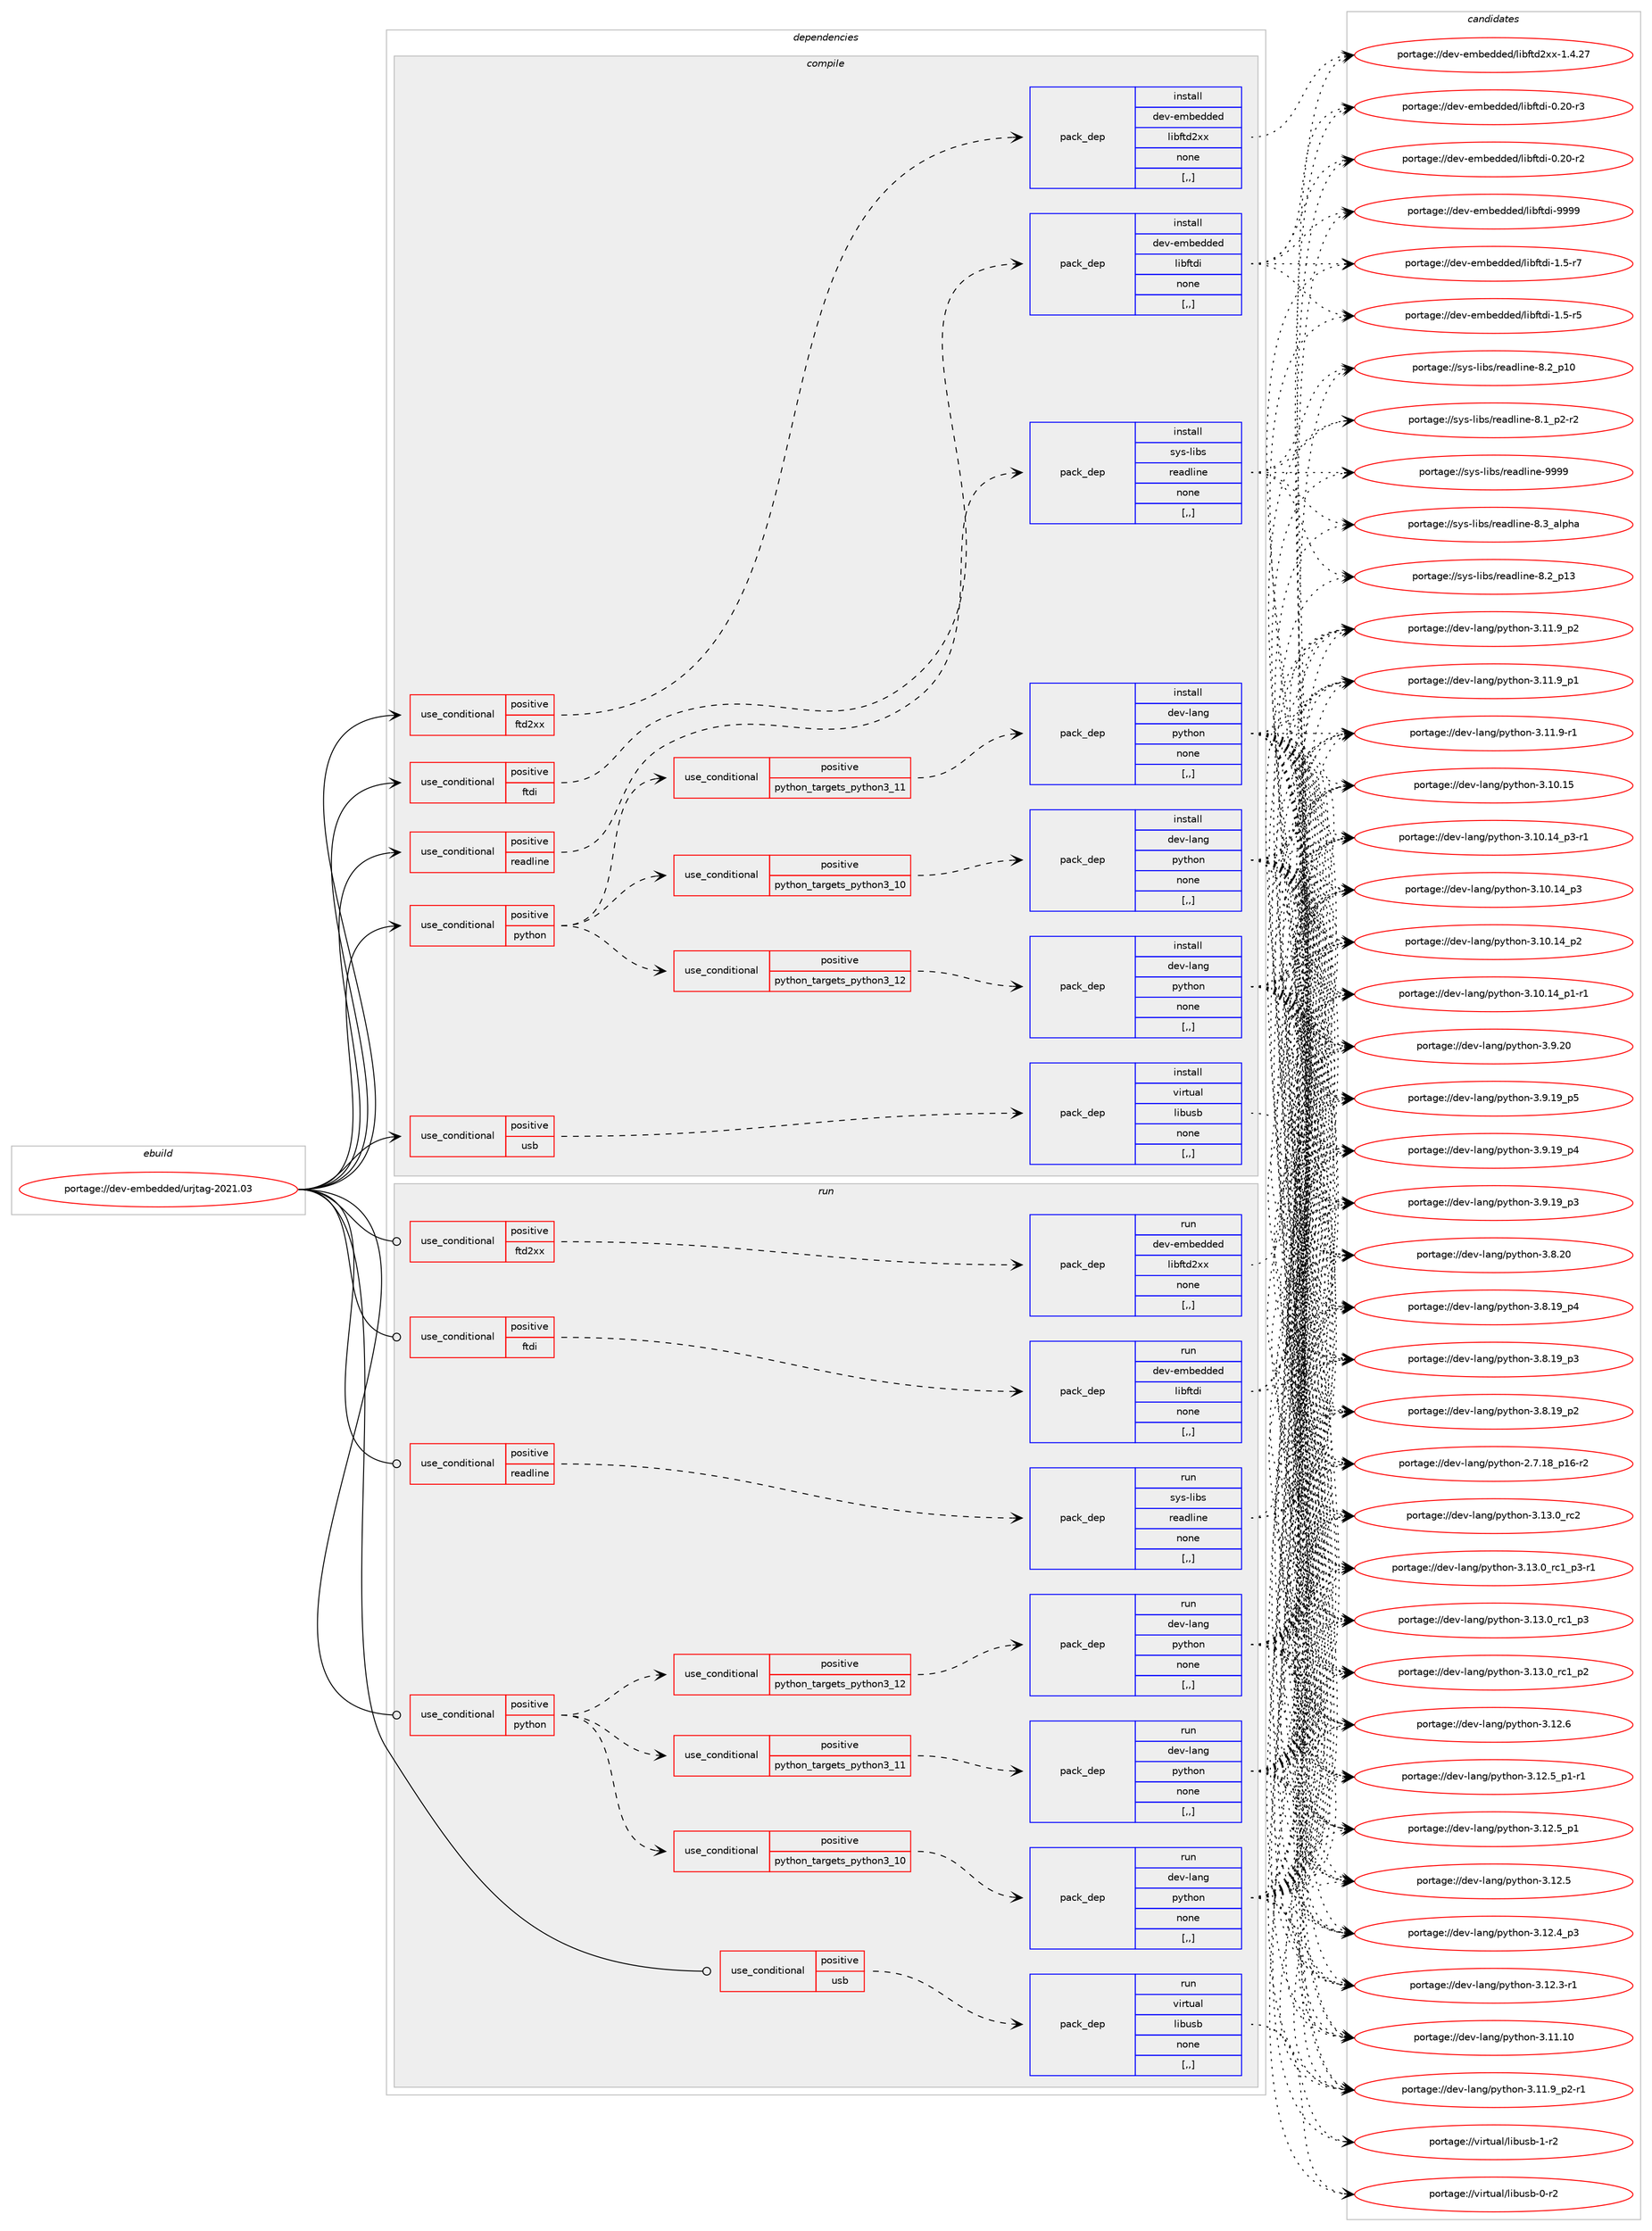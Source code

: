 digraph prolog {

# *************
# Graph options
# *************

newrank=true;
concentrate=true;
compound=true;
graph [rankdir=LR,fontname=Helvetica,fontsize=10,ranksep=1.5];#, ranksep=2.5, nodesep=0.2];
edge  [arrowhead=vee];
node  [fontname=Helvetica,fontsize=10];

# **********
# The ebuild
# **********

subgraph cluster_leftcol {
color=gray;
label=<<i>ebuild</i>>;
id [label="portage://dev-embedded/urjtag-2021.03", color=red, width=4, href="../dev-embedded/urjtag-2021.03.svg"];
}

# ****************
# The dependencies
# ****************

subgraph cluster_midcol {
color=gray;
label=<<i>dependencies</i>>;
subgraph cluster_compile {
fillcolor="#eeeeee";
style=filled;
label=<<i>compile</i>>;
subgraph cond149775 {
dependency568000 [label=<<TABLE BORDER="0" CELLBORDER="1" CELLSPACING="0" CELLPADDING="4"><TR><TD ROWSPAN="3" CELLPADDING="10">use_conditional</TD></TR><TR><TD>positive</TD></TR><TR><TD>ftd2xx</TD></TR></TABLE>>, shape=none, color=red];
subgraph pack413675 {
dependency568001 [label=<<TABLE BORDER="0" CELLBORDER="1" CELLSPACING="0" CELLPADDING="4" WIDTH="220"><TR><TD ROWSPAN="6" CELLPADDING="30">pack_dep</TD></TR><TR><TD WIDTH="110">install</TD></TR><TR><TD>dev-embedded</TD></TR><TR><TD>libftd2xx</TD></TR><TR><TD>none</TD></TR><TR><TD>[,,]</TD></TR></TABLE>>, shape=none, color=blue];
}
dependency568000:e -> dependency568001:w [weight=20,style="dashed",arrowhead="vee"];
}
id:e -> dependency568000:w [weight=20,style="solid",arrowhead="vee"];
subgraph cond149776 {
dependency568002 [label=<<TABLE BORDER="0" CELLBORDER="1" CELLSPACING="0" CELLPADDING="4"><TR><TD ROWSPAN="3" CELLPADDING="10">use_conditional</TD></TR><TR><TD>positive</TD></TR><TR><TD>ftdi</TD></TR></TABLE>>, shape=none, color=red];
subgraph pack413676 {
dependency568003 [label=<<TABLE BORDER="0" CELLBORDER="1" CELLSPACING="0" CELLPADDING="4" WIDTH="220"><TR><TD ROWSPAN="6" CELLPADDING="30">pack_dep</TD></TR><TR><TD WIDTH="110">install</TD></TR><TR><TD>dev-embedded</TD></TR><TR><TD>libftdi</TD></TR><TR><TD>none</TD></TR><TR><TD>[,,]</TD></TR></TABLE>>, shape=none, color=blue];
}
dependency568002:e -> dependency568003:w [weight=20,style="dashed",arrowhead="vee"];
}
id:e -> dependency568002:w [weight=20,style="solid",arrowhead="vee"];
subgraph cond149777 {
dependency568004 [label=<<TABLE BORDER="0" CELLBORDER="1" CELLSPACING="0" CELLPADDING="4"><TR><TD ROWSPAN="3" CELLPADDING="10">use_conditional</TD></TR><TR><TD>positive</TD></TR><TR><TD>python</TD></TR></TABLE>>, shape=none, color=red];
subgraph cond149778 {
dependency568005 [label=<<TABLE BORDER="0" CELLBORDER="1" CELLSPACING="0" CELLPADDING="4"><TR><TD ROWSPAN="3" CELLPADDING="10">use_conditional</TD></TR><TR><TD>positive</TD></TR><TR><TD>python_targets_python3_10</TD></TR></TABLE>>, shape=none, color=red];
subgraph pack413677 {
dependency568006 [label=<<TABLE BORDER="0" CELLBORDER="1" CELLSPACING="0" CELLPADDING="4" WIDTH="220"><TR><TD ROWSPAN="6" CELLPADDING="30">pack_dep</TD></TR><TR><TD WIDTH="110">install</TD></TR><TR><TD>dev-lang</TD></TR><TR><TD>python</TD></TR><TR><TD>none</TD></TR><TR><TD>[,,]</TD></TR></TABLE>>, shape=none, color=blue];
}
dependency568005:e -> dependency568006:w [weight=20,style="dashed",arrowhead="vee"];
}
dependency568004:e -> dependency568005:w [weight=20,style="dashed",arrowhead="vee"];
subgraph cond149779 {
dependency568007 [label=<<TABLE BORDER="0" CELLBORDER="1" CELLSPACING="0" CELLPADDING="4"><TR><TD ROWSPAN="3" CELLPADDING="10">use_conditional</TD></TR><TR><TD>positive</TD></TR><TR><TD>python_targets_python3_11</TD></TR></TABLE>>, shape=none, color=red];
subgraph pack413678 {
dependency568008 [label=<<TABLE BORDER="0" CELLBORDER="1" CELLSPACING="0" CELLPADDING="4" WIDTH="220"><TR><TD ROWSPAN="6" CELLPADDING="30">pack_dep</TD></TR><TR><TD WIDTH="110">install</TD></TR><TR><TD>dev-lang</TD></TR><TR><TD>python</TD></TR><TR><TD>none</TD></TR><TR><TD>[,,]</TD></TR></TABLE>>, shape=none, color=blue];
}
dependency568007:e -> dependency568008:w [weight=20,style="dashed",arrowhead="vee"];
}
dependency568004:e -> dependency568007:w [weight=20,style="dashed",arrowhead="vee"];
subgraph cond149780 {
dependency568009 [label=<<TABLE BORDER="0" CELLBORDER="1" CELLSPACING="0" CELLPADDING="4"><TR><TD ROWSPAN="3" CELLPADDING="10">use_conditional</TD></TR><TR><TD>positive</TD></TR><TR><TD>python_targets_python3_12</TD></TR></TABLE>>, shape=none, color=red];
subgraph pack413679 {
dependency568010 [label=<<TABLE BORDER="0" CELLBORDER="1" CELLSPACING="0" CELLPADDING="4" WIDTH="220"><TR><TD ROWSPAN="6" CELLPADDING="30">pack_dep</TD></TR><TR><TD WIDTH="110">install</TD></TR><TR><TD>dev-lang</TD></TR><TR><TD>python</TD></TR><TR><TD>none</TD></TR><TR><TD>[,,]</TD></TR></TABLE>>, shape=none, color=blue];
}
dependency568009:e -> dependency568010:w [weight=20,style="dashed",arrowhead="vee"];
}
dependency568004:e -> dependency568009:w [weight=20,style="dashed",arrowhead="vee"];
}
id:e -> dependency568004:w [weight=20,style="solid",arrowhead="vee"];
subgraph cond149781 {
dependency568011 [label=<<TABLE BORDER="0" CELLBORDER="1" CELLSPACING="0" CELLPADDING="4"><TR><TD ROWSPAN="3" CELLPADDING="10">use_conditional</TD></TR><TR><TD>positive</TD></TR><TR><TD>readline</TD></TR></TABLE>>, shape=none, color=red];
subgraph pack413680 {
dependency568012 [label=<<TABLE BORDER="0" CELLBORDER="1" CELLSPACING="0" CELLPADDING="4" WIDTH="220"><TR><TD ROWSPAN="6" CELLPADDING="30">pack_dep</TD></TR><TR><TD WIDTH="110">install</TD></TR><TR><TD>sys-libs</TD></TR><TR><TD>readline</TD></TR><TR><TD>none</TD></TR><TR><TD>[,,]</TD></TR></TABLE>>, shape=none, color=blue];
}
dependency568011:e -> dependency568012:w [weight=20,style="dashed",arrowhead="vee"];
}
id:e -> dependency568011:w [weight=20,style="solid",arrowhead="vee"];
subgraph cond149782 {
dependency568013 [label=<<TABLE BORDER="0" CELLBORDER="1" CELLSPACING="0" CELLPADDING="4"><TR><TD ROWSPAN="3" CELLPADDING="10">use_conditional</TD></TR><TR><TD>positive</TD></TR><TR><TD>usb</TD></TR></TABLE>>, shape=none, color=red];
subgraph pack413681 {
dependency568014 [label=<<TABLE BORDER="0" CELLBORDER="1" CELLSPACING="0" CELLPADDING="4" WIDTH="220"><TR><TD ROWSPAN="6" CELLPADDING="30">pack_dep</TD></TR><TR><TD WIDTH="110">install</TD></TR><TR><TD>virtual</TD></TR><TR><TD>libusb</TD></TR><TR><TD>none</TD></TR><TR><TD>[,,]</TD></TR></TABLE>>, shape=none, color=blue];
}
dependency568013:e -> dependency568014:w [weight=20,style="dashed",arrowhead="vee"];
}
id:e -> dependency568013:w [weight=20,style="solid",arrowhead="vee"];
}
subgraph cluster_compileandrun {
fillcolor="#eeeeee";
style=filled;
label=<<i>compile and run</i>>;
}
subgraph cluster_run {
fillcolor="#eeeeee";
style=filled;
label=<<i>run</i>>;
subgraph cond149783 {
dependency568015 [label=<<TABLE BORDER="0" CELLBORDER="1" CELLSPACING="0" CELLPADDING="4"><TR><TD ROWSPAN="3" CELLPADDING="10">use_conditional</TD></TR><TR><TD>positive</TD></TR><TR><TD>ftd2xx</TD></TR></TABLE>>, shape=none, color=red];
subgraph pack413682 {
dependency568016 [label=<<TABLE BORDER="0" CELLBORDER="1" CELLSPACING="0" CELLPADDING="4" WIDTH="220"><TR><TD ROWSPAN="6" CELLPADDING="30">pack_dep</TD></TR><TR><TD WIDTH="110">run</TD></TR><TR><TD>dev-embedded</TD></TR><TR><TD>libftd2xx</TD></TR><TR><TD>none</TD></TR><TR><TD>[,,]</TD></TR></TABLE>>, shape=none, color=blue];
}
dependency568015:e -> dependency568016:w [weight=20,style="dashed",arrowhead="vee"];
}
id:e -> dependency568015:w [weight=20,style="solid",arrowhead="odot"];
subgraph cond149784 {
dependency568017 [label=<<TABLE BORDER="0" CELLBORDER="1" CELLSPACING="0" CELLPADDING="4"><TR><TD ROWSPAN="3" CELLPADDING="10">use_conditional</TD></TR><TR><TD>positive</TD></TR><TR><TD>ftdi</TD></TR></TABLE>>, shape=none, color=red];
subgraph pack413683 {
dependency568018 [label=<<TABLE BORDER="0" CELLBORDER="1" CELLSPACING="0" CELLPADDING="4" WIDTH="220"><TR><TD ROWSPAN="6" CELLPADDING="30">pack_dep</TD></TR><TR><TD WIDTH="110">run</TD></TR><TR><TD>dev-embedded</TD></TR><TR><TD>libftdi</TD></TR><TR><TD>none</TD></TR><TR><TD>[,,]</TD></TR></TABLE>>, shape=none, color=blue];
}
dependency568017:e -> dependency568018:w [weight=20,style="dashed",arrowhead="vee"];
}
id:e -> dependency568017:w [weight=20,style="solid",arrowhead="odot"];
subgraph cond149785 {
dependency568019 [label=<<TABLE BORDER="0" CELLBORDER="1" CELLSPACING="0" CELLPADDING="4"><TR><TD ROWSPAN="3" CELLPADDING="10">use_conditional</TD></TR><TR><TD>positive</TD></TR><TR><TD>python</TD></TR></TABLE>>, shape=none, color=red];
subgraph cond149786 {
dependency568020 [label=<<TABLE BORDER="0" CELLBORDER="1" CELLSPACING="0" CELLPADDING="4"><TR><TD ROWSPAN="3" CELLPADDING="10">use_conditional</TD></TR><TR><TD>positive</TD></TR><TR><TD>python_targets_python3_10</TD></TR></TABLE>>, shape=none, color=red];
subgraph pack413684 {
dependency568021 [label=<<TABLE BORDER="0" CELLBORDER="1" CELLSPACING="0" CELLPADDING="4" WIDTH="220"><TR><TD ROWSPAN="6" CELLPADDING="30">pack_dep</TD></TR><TR><TD WIDTH="110">run</TD></TR><TR><TD>dev-lang</TD></TR><TR><TD>python</TD></TR><TR><TD>none</TD></TR><TR><TD>[,,]</TD></TR></TABLE>>, shape=none, color=blue];
}
dependency568020:e -> dependency568021:w [weight=20,style="dashed",arrowhead="vee"];
}
dependency568019:e -> dependency568020:w [weight=20,style="dashed",arrowhead="vee"];
subgraph cond149787 {
dependency568022 [label=<<TABLE BORDER="0" CELLBORDER="1" CELLSPACING="0" CELLPADDING="4"><TR><TD ROWSPAN="3" CELLPADDING="10">use_conditional</TD></TR><TR><TD>positive</TD></TR><TR><TD>python_targets_python3_11</TD></TR></TABLE>>, shape=none, color=red];
subgraph pack413685 {
dependency568023 [label=<<TABLE BORDER="0" CELLBORDER="1" CELLSPACING="0" CELLPADDING="4" WIDTH="220"><TR><TD ROWSPAN="6" CELLPADDING="30">pack_dep</TD></TR><TR><TD WIDTH="110">run</TD></TR><TR><TD>dev-lang</TD></TR><TR><TD>python</TD></TR><TR><TD>none</TD></TR><TR><TD>[,,]</TD></TR></TABLE>>, shape=none, color=blue];
}
dependency568022:e -> dependency568023:w [weight=20,style="dashed",arrowhead="vee"];
}
dependency568019:e -> dependency568022:w [weight=20,style="dashed",arrowhead="vee"];
subgraph cond149788 {
dependency568024 [label=<<TABLE BORDER="0" CELLBORDER="1" CELLSPACING="0" CELLPADDING="4"><TR><TD ROWSPAN="3" CELLPADDING="10">use_conditional</TD></TR><TR><TD>positive</TD></TR><TR><TD>python_targets_python3_12</TD></TR></TABLE>>, shape=none, color=red];
subgraph pack413686 {
dependency568025 [label=<<TABLE BORDER="0" CELLBORDER="1" CELLSPACING="0" CELLPADDING="4" WIDTH="220"><TR><TD ROWSPAN="6" CELLPADDING="30">pack_dep</TD></TR><TR><TD WIDTH="110">run</TD></TR><TR><TD>dev-lang</TD></TR><TR><TD>python</TD></TR><TR><TD>none</TD></TR><TR><TD>[,,]</TD></TR></TABLE>>, shape=none, color=blue];
}
dependency568024:e -> dependency568025:w [weight=20,style="dashed",arrowhead="vee"];
}
dependency568019:e -> dependency568024:w [weight=20,style="dashed",arrowhead="vee"];
}
id:e -> dependency568019:w [weight=20,style="solid",arrowhead="odot"];
subgraph cond149789 {
dependency568026 [label=<<TABLE BORDER="0" CELLBORDER="1" CELLSPACING="0" CELLPADDING="4"><TR><TD ROWSPAN="3" CELLPADDING="10">use_conditional</TD></TR><TR><TD>positive</TD></TR><TR><TD>readline</TD></TR></TABLE>>, shape=none, color=red];
subgraph pack413687 {
dependency568027 [label=<<TABLE BORDER="0" CELLBORDER="1" CELLSPACING="0" CELLPADDING="4" WIDTH="220"><TR><TD ROWSPAN="6" CELLPADDING="30">pack_dep</TD></TR><TR><TD WIDTH="110">run</TD></TR><TR><TD>sys-libs</TD></TR><TR><TD>readline</TD></TR><TR><TD>none</TD></TR><TR><TD>[,,]</TD></TR></TABLE>>, shape=none, color=blue];
}
dependency568026:e -> dependency568027:w [weight=20,style="dashed",arrowhead="vee"];
}
id:e -> dependency568026:w [weight=20,style="solid",arrowhead="odot"];
subgraph cond149790 {
dependency568028 [label=<<TABLE BORDER="0" CELLBORDER="1" CELLSPACING="0" CELLPADDING="4"><TR><TD ROWSPAN="3" CELLPADDING="10">use_conditional</TD></TR><TR><TD>positive</TD></TR><TR><TD>usb</TD></TR></TABLE>>, shape=none, color=red];
subgraph pack413688 {
dependency568029 [label=<<TABLE BORDER="0" CELLBORDER="1" CELLSPACING="0" CELLPADDING="4" WIDTH="220"><TR><TD ROWSPAN="6" CELLPADDING="30">pack_dep</TD></TR><TR><TD WIDTH="110">run</TD></TR><TR><TD>virtual</TD></TR><TR><TD>libusb</TD></TR><TR><TD>none</TD></TR><TR><TD>[,,]</TD></TR></TABLE>>, shape=none, color=blue];
}
dependency568028:e -> dependency568029:w [weight=20,style="dashed",arrowhead="vee"];
}
id:e -> dependency568028:w [weight=20,style="solid",arrowhead="odot"];
}
}

# **************
# The candidates
# **************

subgraph cluster_choices {
rank=same;
color=gray;
label=<<i>candidates</i>>;

subgraph choice413675 {
color=black;
nodesep=1;
choice100101118451011099810110010010110047108105981021161005012012045494652465055 [label="portage://dev-embedded/libftd2xx-1.4.27", color=red, width=4,href="../dev-embedded/libftd2xx-1.4.27.svg"];
dependency568001:e -> choice100101118451011099810110010010110047108105981021161005012012045494652465055:w [style=dotted,weight="100"];
}
subgraph choice413676 {
color=black;
nodesep=1;
choice100101118451011099810110010010110047108105981021161001054557575757 [label="portage://dev-embedded/libftdi-9999", color=red, width=4,href="../dev-embedded/libftdi-9999.svg"];
choice10010111845101109981011001001011004710810598102116100105454946534511455 [label="portage://dev-embedded/libftdi-1.5-r7", color=red, width=4,href="../dev-embedded/libftdi-1.5-r7.svg"];
choice10010111845101109981011001001011004710810598102116100105454946534511453 [label="portage://dev-embedded/libftdi-1.5-r5", color=red, width=4,href="../dev-embedded/libftdi-1.5-r5.svg"];
choice1001011184510110998101100100101100471081059810211610010545484650484511451 [label="portage://dev-embedded/libftdi-0.20-r3", color=red, width=4,href="../dev-embedded/libftdi-0.20-r3.svg"];
choice1001011184510110998101100100101100471081059810211610010545484650484511450 [label="portage://dev-embedded/libftdi-0.20-r2", color=red, width=4,href="../dev-embedded/libftdi-0.20-r2.svg"];
dependency568003:e -> choice100101118451011099810110010010110047108105981021161001054557575757:w [style=dotted,weight="100"];
dependency568003:e -> choice10010111845101109981011001001011004710810598102116100105454946534511455:w [style=dotted,weight="100"];
dependency568003:e -> choice10010111845101109981011001001011004710810598102116100105454946534511453:w [style=dotted,weight="100"];
dependency568003:e -> choice1001011184510110998101100100101100471081059810211610010545484650484511451:w [style=dotted,weight="100"];
dependency568003:e -> choice1001011184510110998101100100101100471081059810211610010545484650484511450:w [style=dotted,weight="100"];
}
subgraph choice413677 {
color=black;
nodesep=1;
choice10010111845108971101034711212111610411111045514649514648951149950 [label="portage://dev-lang/python-3.13.0_rc2", color=red, width=4,href="../dev-lang/python-3.13.0_rc2.svg"];
choice1001011184510897110103471121211161041111104551464951464895114994995112514511449 [label="portage://dev-lang/python-3.13.0_rc1_p3-r1", color=red, width=4,href="../dev-lang/python-3.13.0_rc1_p3-r1.svg"];
choice100101118451089711010347112121116104111110455146495146489511499499511251 [label="portage://dev-lang/python-3.13.0_rc1_p3", color=red, width=4,href="../dev-lang/python-3.13.0_rc1_p3.svg"];
choice100101118451089711010347112121116104111110455146495146489511499499511250 [label="portage://dev-lang/python-3.13.0_rc1_p2", color=red, width=4,href="../dev-lang/python-3.13.0_rc1_p2.svg"];
choice10010111845108971101034711212111610411111045514649504654 [label="portage://dev-lang/python-3.12.6", color=red, width=4,href="../dev-lang/python-3.12.6.svg"];
choice1001011184510897110103471121211161041111104551464950465395112494511449 [label="portage://dev-lang/python-3.12.5_p1-r1", color=red, width=4,href="../dev-lang/python-3.12.5_p1-r1.svg"];
choice100101118451089711010347112121116104111110455146495046539511249 [label="portage://dev-lang/python-3.12.5_p1", color=red, width=4,href="../dev-lang/python-3.12.5_p1.svg"];
choice10010111845108971101034711212111610411111045514649504653 [label="portage://dev-lang/python-3.12.5", color=red, width=4,href="../dev-lang/python-3.12.5.svg"];
choice100101118451089711010347112121116104111110455146495046529511251 [label="portage://dev-lang/python-3.12.4_p3", color=red, width=4,href="../dev-lang/python-3.12.4_p3.svg"];
choice100101118451089711010347112121116104111110455146495046514511449 [label="portage://dev-lang/python-3.12.3-r1", color=red, width=4,href="../dev-lang/python-3.12.3-r1.svg"];
choice1001011184510897110103471121211161041111104551464949464948 [label="portage://dev-lang/python-3.11.10", color=red, width=4,href="../dev-lang/python-3.11.10.svg"];
choice1001011184510897110103471121211161041111104551464949465795112504511449 [label="portage://dev-lang/python-3.11.9_p2-r1", color=red, width=4,href="../dev-lang/python-3.11.9_p2-r1.svg"];
choice100101118451089711010347112121116104111110455146494946579511250 [label="portage://dev-lang/python-3.11.9_p2", color=red, width=4,href="../dev-lang/python-3.11.9_p2.svg"];
choice100101118451089711010347112121116104111110455146494946579511249 [label="portage://dev-lang/python-3.11.9_p1", color=red, width=4,href="../dev-lang/python-3.11.9_p1.svg"];
choice100101118451089711010347112121116104111110455146494946574511449 [label="portage://dev-lang/python-3.11.9-r1", color=red, width=4,href="../dev-lang/python-3.11.9-r1.svg"];
choice1001011184510897110103471121211161041111104551464948464953 [label="portage://dev-lang/python-3.10.15", color=red, width=4,href="../dev-lang/python-3.10.15.svg"];
choice100101118451089711010347112121116104111110455146494846495295112514511449 [label="portage://dev-lang/python-3.10.14_p3-r1", color=red, width=4,href="../dev-lang/python-3.10.14_p3-r1.svg"];
choice10010111845108971101034711212111610411111045514649484649529511251 [label="portage://dev-lang/python-3.10.14_p3", color=red, width=4,href="../dev-lang/python-3.10.14_p3.svg"];
choice10010111845108971101034711212111610411111045514649484649529511250 [label="portage://dev-lang/python-3.10.14_p2", color=red, width=4,href="../dev-lang/python-3.10.14_p2.svg"];
choice100101118451089711010347112121116104111110455146494846495295112494511449 [label="portage://dev-lang/python-3.10.14_p1-r1", color=red, width=4,href="../dev-lang/python-3.10.14_p1-r1.svg"];
choice10010111845108971101034711212111610411111045514657465048 [label="portage://dev-lang/python-3.9.20", color=red, width=4,href="../dev-lang/python-3.9.20.svg"];
choice100101118451089711010347112121116104111110455146574649579511253 [label="portage://dev-lang/python-3.9.19_p5", color=red, width=4,href="../dev-lang/python-3.9.19_p5.svg"];
choice100101118451089711010347112121116104111110455146574649579511252 [label="portage://dev-lang/python-3.9.19_p4", color=red, width=4,href="../dev-lang/python-3.9.19_p4.svg"];
choice100101118451089711010347112121116104111110455146574649579511251 [label="portage://dev-lang/python-3.9.19_p3", color=red, width=4,href="../dev-lang/python-3.9.19_p3.svg"];
choice10010111845108971101034711212111610411111045514656465048 [label="portage://dev-lang/python-3.8.20", color=red, width=4,href="../dev-lang/python-3.8.20.svg"];
choice100101118451089711010347112121116104111110455146564649579511252 [label="portage://dev-lang/python-3.8.19_p4", color=red, width=4,href="../dev-lang/python-3.8.19_p4.svg"];
choice100101118451089711010347112121116104111110455146564649579511251 [label="portage://dev-lang/python-3.8.19_p3", color=red, width=4,href="../dev-lang/python-3.8.19_p3.svg"];
choice100101118451089711010347112121116104111110455146564649579511250 [label="portage://dev-lang/python-3.8.19_p2", color=red, width=4,href="../dev-lang/python-3.8.19_p2.svg"];
choice100101118451089711010347112121116104111110455046554649569511249544511450 [label="portage://dev-lang/python-2.7.18_p16-r2", color=red, width=4,href="../dev-lang/python-2.7.18_p16-r2.svg"];
dependency568006:e -> choice10010111845108971101034711212111610411111045514649514648951149950:w [style=dotted,weight="100"];
dependency568006:e -> choice1001011184510897110103471121211161041111104551464951464895114994995112514511449:w [style=dotted,weight="100"];
dependency568006:e -> choice100101118451089711010347112121116104111110455146495146489511499499511251:w [style=dotted,weight="100"];
dependency568006:e -> choice100101118451089711010347112121116104111110455146495146489511499499511250:w [style=dotted,weight="100"];
dependency568006:e -> choice10010111845108971101034711212111610411111045514649504654:w [style=dotted,weight="100"];
dependency568006:e -> choice1001011184510897110103471121211161041111104551464950465395112494511449:w [style=dotted,weight="100"];
dependency568006:e -> choice100101118451089711010347112121116104111110455146495046539511249:w [style=dotted,weight="100"];
dependency568006:e -> choice10010111845108971101034711212111610411111045514649504653:w [style=dotted,weight="100"];
dependency568006:e -> choice100101118451089711010347112121116104111110455146495046529511251:w [style=dotted,weight="100"];
dependency568006:e -> choice100101118451089711010347112121116104111110455146495046514511449:w [style=dotted,weight="100"];
dependency568006:e -> choice1001011184510897110103471121211161041111104551464949464948:w [style=dotted,weight="100"];
dependency568006:e -> choice1001011184510897110103471121211161041111104551464949465795112504511449:w [style=dotted,weight="100"];
dependency568006:e -> choice100101118451089711010347112121116104111110455146494946579511250:w [style=dotted,weight="100"];
dependency568006:e -> choice100101118451089711010347112121116104111110455146494946579511249:w [style=dotted,weight="100"];
dependency568006:e -> choice100101118451089711010347112121116104111110455146494946574511449:w [style=dotted,weight="100"];
dependency568006:e -> choice1001011184510897110103471121211161041111104551464948464953:w [style=dotted,weight="100"];
dependency568006:e -> choice100101118451089711010347112121116104111110455146494846495295112514511449:w [style=dotted,weight="100"];
dependency568006:e -> choice10010111845108971101034711212111610411111045514649484649529511251:w [style=dotted,weight="100"];
dependency568006:e -> choice10010111845108971101034711212111610411111045514649484649529511250:w [style=dotted,weight="100"];
dependency568006:e -> choice100101118451089711010347112121116104111110455146494846495295112494511449:w [style=dotted,weight="100"];
dependency568006:e -> choice10010111845108971101034711212111610411111045514657465048:w [style=dotted,weight="100"];
dependency568006:e -> choice100101118451089711010347112121116104111110455146574649579511253:w [style=dotted,weight="100"];
dependency568006:e -> choice100101118451089711010347112121116104111110455146574649579511252:w [style=dotted,weight="100"];
dependency568006:e -> choice100101118451089711010347112121116104111110455146574649579511251:w [style=dotted,weight="100"];
dependency568006:e -> choice10010111845108971101034711212111610411111045514656465048:w [style=dotted,weight="100"];
dependency568006:e -> choice100101118451089711010347112121116104111110455146564649579511252:w [style=dotted,weight="100"];
dependency568006:e -> choice100101118451089711010347112121116104111110455146564649579511251:w [style=dotted,weight="100"];
dependency568006:e -> choice100101118451089711010347112121116104111110455146564649579511250:w [style=dotted,weight="100"];
dependency568006:e -> choice100101118451089711010347112121116104111110455046554649569511249544511450:w [style=dotted,weight="100"];
}
subgraph choice413678 {
color=black;
nodesep=1;
choice10010111845108971101034711212111610411111045514649514648951149950 [label="portage://dev-lang/python-3.13.0_rc2", color=red, width=4,href="../dev-lang/python-3.13.0_rc2.svg"];
choice1001011184510897110103471121211161041111104551464951464895114994995112514511449 [label="portage://dev-lang/python-3.13.0_rc1_p3-r1", color=red, width=4,href="../dev-lang/python-3.13.0_rc1_p3-r1.svg"];
choice100101118451089711010347112121116104111110455146495146489511499499511251 [label="portage://dev-lang/python-3.13.0_rc1_p3", color=red, width=4,href="../dev-lang/python-3.13.0_rc1_p3.svg"];
choice100101118451089711010347112121116104111110455146495146489511499499511250 [label="portage://dev-lang/python-3.13.0_rc1_p2", color=red, width=4,href="../dev-lang/python-3.13.0_rc1_p2.svg"];
choice10010111845108971101034711212111610411111045514649504654 [label="portage://dev-lang/python-3.12.6", color=red, width=4,href="../dev-lang/python-3.12.6.svg"];
choice1001011184510897110103471121211161041111104551464950465395112494511449 [label="portage://dev-lang/python-3.12.5_p1-r1", color=red, width=4,href="../dev-lang/python-3.12.5_p1-r1.svg"];
choice100101118451089711010347112121116104111110455146495046539511249 [label="portage://dev-lang/python-3.12.5_p1", color=red, width=4,href="../dev-lang/python-3.12.5_p1.svg"];
choice10010111845108971101034711212111610411111045514649504653 [label="portage://dev-lang/python-3.12.5", color=red, width=4,href="../dev-lang/python-3.12.5.svg"];
choice100101118451089711010347112121116104111110455146495046529511251 [label="portage://dev-lang/python-3.12.4_p3", color=red, width=4,href="../dev-lang/python-3.12.4_p3.svg"];
choice100101118451089711010347112121116104111110455146495046514511449 [label="portage://dev-lang/python-3.12.3-r1", color=red, width=4,href="../dev-lang/python-3.12.3-r1.svg"];
choice1001011184510897110103471121211161041111104551464949464948 [label="portage://dev-lang/python-3.11.10", color=red, width=4,href="../dev-lang/python-3.11.10.svg"];
choice1001011184510897110103471121211161041111104551464949465795112504511449 [label="portage://dev-lang/python-3.11.9_p2-r1", color=red, width=4,href="../dev-lang/python-3.11.9_p2-r1.svg"];
choice100101118451089711010347112121116104111110455146494946579511250 [label="portage://dev-lang/python-3.11.9_p2", color=red, width=4,href="../dev-lang/python-3.11.9_p2.svg"];
choice100101118451089711010347112121116104111110455146494946579511249 [label="portage://dev-lang/python-3.11.9_p1", color=red, width=4,href="../dev-lang/python-3.11.9_p1.svg"];
choice100101118451089711010347112121116104111110455146494946574511449 [label="portage://dev-lang/python-3.11.9-r1", color=red, width=4,href="../dev-lang/python-3.11.9-r1.svg"];
choice1001011184510897110103471121211161041111104551464948464953 [label="portage://dev-lang/python-3.10.15", color=red, width=4,href="../dev-lang/python-3.10.15.svg"];
choice100101118451089711010347112121116104111110455146494846495295112514511449 [label="portage://dev-lang/python-3.10.14_p3-r1", color=red, width=4,href="../dev-lang/python-3.10.14_p3-r1.svg"];
choice10010111845108971101034711212111610411111045514649484649529511251 [label="portage://dev-lang/python-3.10.14_p3", color=red, width=4,href="../dev-lang/python-3.10.14_p3.svg"];
choice10010111845108971101034711212111610411111045514649484649529511250 [label="portage://dev-lang/python-3.10.14_p2", color=red, width=4,href="../dev-lang/python-3.10.14_p2.svg"];
choice100101118451089711010347112121116104111110455146494846495295112494511449 [label="portage://dev-lang/python-3.10.14_p1-r1", color=red, width=4,href="../dev-lang/python-3.10.14_p1-r1.svg"];
choice10010111845108971101034711212111610411111045514657465048 [label="portage://dev-lang/python-3.9.20", color=red, width=4,href="../dev-lang/python-3.9.20.svg"];
choice100101118451089711010347112121116104111110455146574649579511253 [label="portage://dev-lang/python-3.9.19_p5", color=red, width=4,href="../dev-lang/python-3.9.19_p5.svg"];
choice100101118451089711010347112121116104111110455146574649579511252 [label="portage://dev-lang/python-3.9.19_p4", color=red, width=4,href="../dev-lang/python-3.9.19_p4.svg"];
choice100101118451089711010347112121116104111110455146574649579511251 [label="portage://dev-lang/python-3.9.19_p3", color=red, width=4,href="../dev-lang/python-3.9.19_p3.svg"];
choice10010111845108971101034711212111610411111045514656465048 [label="portage://dev-lang/python-3.8.20", color=red, width=4,href="../dev-lang/python-3.8.20.svg"];
choice100101118451089711010347112121116104111110455146564649579511252 [label="portage://dev-lang/python-3.8.19_p4", color=red, width=4,href="../dev-lang/python-3.8.19_p4.svg"];
choice100101118451089711010347112121116104111110455146564649579511251 [label="portage://dev-lang/python-3.8.19_p3", color=red, width=4,href="../dev-lang/python-3.8.19_p3.svg"];
choice100101118451089711010347112121116104111110455146564649579511250 [label="portage://dev-lang/python-3.8.19_p2", color=red, width=4,href="../dev-lang/python-3.8.19_p2.svg"];
choice100101118451089711010347112121116104111110455046554649569511249544511450 [label="portage://dev-lang/python-2.7.18_p16-r2", color=red, width=4,href="../dev-lang/python-2.7.18_p16-r2.svg"];
dependency568008:e -> choice10010111845108971101034711212111610411111045514649514648951149950:w [style=dotted,weight="100"];
dependency568008:e -> choice1001011184510897110103471121211161041111104551464951464895114994995112514511449:w [style=dotted,weight="100"];
dependency568008:e -> choice100101118451089711010347112121116104111110455146495146489511499499511251:w [style=dotted,weight="100"];
dependency568008:e -> choice100101118451089711010347112121116104111110455146495146489511499499511250:w [style=dotted,weight="100"];
dependency568008:e -> choice10010111845108971101034711212111610411111045514649504654:w [style=dotted,weight="100"];
dependency568008:e -> choice1001011184510897110103471121211161041111104551464950465395112494511449:w [style=dotted,weight="100"];
dependency568008:e -> choice100101118451089711010347112121116104111110455146495046539511249:w [style=dotted,weight="100"];
dependency568008:e -> choice10010111845108971101034711212111610411111045514649504653:w [style=dotted,weight="100"];
dependency568008:e -> choice100101118451089711010347112121116104111110455146495046529511251:w [style=dotted,weight="100"];
dependency568008:e -> choice100101118451089711010347112121116104111110455146495046514511449:w [style=dotted,weight="100"];
dependency568008:e -> choice1001011184510897110103471121211161041111104551464949464948:w [style=dotted,weight="100"];
dependency568008:e -> choice1001011184510897110103471121211161041111104551464949465795112504511449:w [style=dotted,weight="100"];
dependency568008:e -> choice100101118451089711010347112121116104111110455146494946579511250:w [style=dotted,weight="100"];
dependency568008:e -> choice100101118451089711010347112121116104111110455146494946579511249:w [style=dotted,weight="100"];
dependency568008:e -> choice100101118451089711010347112121116104111110455146494946574511449:w [style=dotted,weight="100"];
dependency568008:e -> choice1001011184510897110103471121211161041111104551464948464953:w [style=dotted,weight="100"];
dependency568008:e -> choice100101118451089711010347112121116104111110455146494846495295112514511449:w [style=dotted,weight="100"];
dependency568008:e -> choice10010111845108971101034711212111610411111045514649484649529511251:w [style=dotted,weight="100"];
dependency568008:e -> choice10010111845108971101034711212111610411111045514649484649529511250:w [style=dotted,weight="100"];
dependency568008:e -> choice100101118451089711010347112121116104111110455146494846495295112494511449:w [style=dotted,weight="100"];
dependency568008:e -> choice10010111845108971101034711212111610411111045514657465048:w [style=dotted,weight="100"];
dependency568008:e -> choice100101118451089711010347112121116104111110455146574649579511253:w [style=dotted,weight="100"];
dependency568008:e -> choice100101118451089711010347112121116104111110455146574649579511252:w [style=dotted,weight="100"];
dependency568008:e -> choice100101118451089711010347112121116104111110455146574649579511251:w [style=dotted,weight="100"];
dependency568008:e -> choice10010111845108971101034711212111610411111045514656465048:w [style=dotted,weight="100"];
dependency568008:e -> choice100101118451089711010347112121116104111110455146564649579511252:w [style=dotted,weight="100"];
dependency568008:e -> choice100101118451089711010347112121116104111110455146564649579511251:w [style=dotted,weight="100"];
dependency568008:e -> choice100101118451089711010347112121116104111110455146564649579511250:w [style=dotted,weight="100"];
dependency568008:e -> choice100101118451089711010347112121116104111110455046554649569511249544511450:w [style=dotted,weight="100"];
}
subgraph choice413679 {
color=black;
nodesep=1;
choice10010111845108971101034711212111610411111045514649514648951149950 [label="portage://dev-lang/python-3.13.0_rc2", color=red, width=4,href="../dev-lang/python-3.13.0_rc2.svg"];
choice1001011184510897110103471121211161041111104551464951464895114994995112514511449 [label="portage://dev-lang/python-3.13.0_rc1_p3-r1", color=red, width=4,href="../dev-lang/python-3.13.0_rc1_p3-r1.svg"];
choice100101118451089711010347112121116104111110455146495146489511499499511251 [label="portage://dev-lang/python-3.13.0_rc1_p3", color=red, width=4,href="../dev-lang/python-3.13.0_rc1_p3.svg"];
choice100101118451089711010347112121116104111110455146495146489511499499511250 [label="portage://dev-lang/python-3.13.0_rc1_p2", color=red, width=4,href="../dev-lang/python-3.13.0_rc1_p2.svg"];
choice10010111845108971101034711212111610411111045514649504654 [label="portage://dev-lang/python-3.12.6", color=red, width=4,href="../dev-lang/python-3.12.6.svg"];
choice1001011184510897110103471121211161041111104551464950465395112494511449 [label="portage://dev-lang/python-3.12.5_p1-r1", color=red, width=4,href="../dev-lang/python-3.12.5_p1-r1.svg"];
choice100101118451089711010347112121116104111110455146495046539511249 [label="portage://dev-lang/python-3.12.5_p1", color=red, width=4,href="../dev-lang/python-3.12.5_p1.svg"];
choice10010111845108971101034711212111610411111045514649504653 [label="portage://dev-lang/python-3.12.5", color=red, width=4,href="../dev-lang/python-3.12.5.svg"];
choice100101118451089711010347112121116104111110455146495046529511251 [label="portage://dev-lang/python-3.12.4_p3", color=red, width=4,href="../dev-lang/python-3.12.4_p3.svg"];
choice100101118451089711010347112121116104111110455146495046514511449 [label="portage://dev-lang/python-3.12.3-r1", color=red, width=4,href="../dev-lang/python-3.12.3-r1.svg"];
choice1001011184510897110103471121211161041111104551464949464948 [label="portage://dev-lang/python-3.11.10", color=red, width=4,href="../dev-lang/python-3.11.10.svg"];
choice1001011184510897110103471121211161041111104551464949465795112504511449 [label="portage://dev-lang/python-3.11.9_p2-r1", color=red, width=4,href="../dev-lang/python-3.11.9_p2-r1.svg"];
choice100101118451089711010347112121116104111110455146494946579511250 [label="portage://dev-lang/python-3.11.9_p2", color=red, width=4,href="../dev-lang/python-3.11.9_p2.svg"];
choice100101118451089711010347112121116104111110455146494946579511249 [label="portage://dev-lang/python-3.11.9_p1", color=red, width=4,href="../dev-lang/python-3.11.9_p1.svg"];
choice100101118451089711010347112121116104111110455146494946574511449 [label="portage://dev-lang/python-3.11.9-r1", color=red, width=4,href="../dev-lang/python-3.11.9-r1.svg"];
choice1001011184510897110103471121211161041111104551464948464953 [label="portage://dev-lang/python-3.10.15", color=red, width=4,href="../dev-lang/python-3.10.15.svg"];
choice100101118451089711010347112121116104111110455146494846495295112514511449 [label="portage://dev-lang/python-3.10.14_p3-r1", color=red, width=4,href="../dev-lang/python-3.10.14_p3-r1.svg"];
choice10010111845108971101034711212111610411111045514649484649529511251 [label="portage://dev-lang/python-3.10.14_p3", color=red, width=4,href="../dev-lang/python-3.10.14_p3.svg"];
choice10010111845108971101034711212111610411111045514649484649529511250 [label="portage://dev-lang/python-3.10.14_p2", color=red, width=4,href="../dev-lang/python-3.10.14_p2.svg"];
choice100101118451089711010347112121116104111110455146494846495295112494511449 [label="portage://dev-lang/python-3.10.14_p1-r1", color=red, width=4,href="../dev-lang/python-3.10.14_p1-r1.svg"];
choice10010111845108971101034711212111610411111045514657465048 [label="portage://dev-lang/python-3.9.20", color=red, width=4,href="../dev-lang/python-3.9.20.svg"];
choice100101118451089711010347112121116104111110455146574649579511253 [label="portage://dev-lang/python-3.9.19_p5", color=red, width=4,href="../dev-lang/python-3.9.19_p5.svg"];
choice100101118451089711010347112121116104111110455146574649579511252 [label="portage://dev-lang/python-3.9.19_p4", color=red, width=4,href="../dev-lang/python-3.9.19_p4.svg"];
choice100101118451089711010347112121116104111110455146574649579511251 [label="portage://dev-lang/python-3.9.19_p3", color=red, width=4,href="../dev-lang/python-3.9.19_p3.svg"];
choice10010111845108971101034711212111610411111045514656465048 [label="portage://dev-lang/python-3.8.20", color=red, width=4,href="../dev-lang/python-3.8.20.svg"];
choice100101118451089711010347112121116104111110455146564649579511252 [label="portage://dev-lang/python-3.8.19_p4", color=red, width=4,href="../dev-lang/python-3.8.19_p4.svg"];
choice100101118451089711010347112121116104111110455146564649579511251 [label="portage://dev-lang/python-3.8.19_p3", color=red, width=4,href="../dev-lang/python-3.8.19_p3.svg"];
choice100101118451089711010347112121116104111110455146564649579511250 [label="portage://dev-lang/python-3.8.19_p2", color=red, width=4,href="../dev-lang/python-3.8.19_p2.svg"];
choice100101118451089711010347112121116104111110455046554649569511249544511450 [label="portage://dev-lang/python-2.7.18_p16-r2", color=red, width=4,href="../dev-lang/python-2.7.18_p16-r2.svg"];
dependency568010:e -> choice10010111845108971101034711212111610411111045514649514648951149950:w [style=dotted,weight="100"];
dependency568010:e -> choice1001011184510897110103471121211161041111104551464951464895114994995112514511449:w [style=dotted,weight="100"];
dependency568010:e -> choice100101118451089711010347112121116104111110455146495146489511499499511251:w [style=dotted,weight="100"];
dependency568010:e -> choice100101118451089711010347112121116104111110455146495146489511499499511250:w [style=dotted,weight="100"];
dependency568010:e -> choice10010111845108971101034711212111610411111045514649504654:w [style=dotted,weight="100"];
dependency568010:e -> choice1001011184510897110103471121211161041111104551464950465395112494511449:w [style=dotted,weight="100"];
dependency568010:e -> choice100101118451089711010347112121116104111110455146495046539511249:w [style=dotted,weight="100"];
dependency568010:e -> choice10010111845108971101034711212111610411111045514649504653:w [style=dotted,weight="100"];
dependency568010:e -> choice100101118451089711010347112121116104111110455146495046529511251:w [style=dotted,weight="100"];
dependency568010:e -> choice100101118451089711010347112121116104111110455146495046514511449:w [style=dotted,weight="100"];
dependency568010:e -> choice1001011184510897110103471121211161041111104551464949464948:w [style=dotted,weight="100"];
dependency568010:e -> choice1001011184510897110103471121211161041111104551464949465795112504511449:w [style=dotted,weight="100"];
dependency568010:e -> choice100101118451089711010347112121116104111110455146494946579511250:w [style=dotted,weight="100"];
dependency568010:e -> choice100101118451089711010347112121116104111110455146494946579511249:w [style=dotted,weight="100"];
dependency568010:e -> choice100101118451089711010347112121116104111110455146494946574511449:w [style=dotted,weight="100"];
dependency568010:e -> choice1001011184510897110103471121211161041111104551464948464953:w [style=dotted,weight="100"];
dependency568010:e -> choice100101118451089711010347112121116104111110455146494846495295112514511449:w [style=dotted,weight="100"];
dependency568010:e -> choice10010111845108971101034711212111610411111045514649484649529511251:w [style=dotted,weight="100"];
dependency568010:e -> choice10010111845108971101034711212111610411111045514649484649529511250:w [style=dotted,weight="100"];
dependency568010:e -> choice100101118451089711010347112121116104111110455146494846495295112494511449:w [style=dotted,weight="100"];
dependency568010:e -> choice10010111845108971101034711212111610411111045514657465048:w [style=dotted,weight="100"];
dependency568010:e -> choice100101118451089711010347112121116104111110455146574649579511253:w [style=dotted,weight="100"];
dependency568010:e -> choice100101118451089711010347112121116104111110455146574649579511252:w [style=dotted,weight="100"];
dependency568010:e -> choice100101118451089711010347112121116104111110455146574649579511251:w [style=dotted,weight="100"];
dependency568010:e -> choice10010111845108971101034711212111610411111045514656465048:w [style=dotted,weight="100"];
dependency568010:e -> choice100101118451089711010347112121116104111110455146564649579511252:w [style=dotted,weight="100"];
dependency568010:e -> choice100101118451089711010347112121116104111110455146564649579511251:w [style=dotted,weight="100"];
dependency568010:e -> choice100101118451089711010347112121116104111110455146564649579511250:w [style=dotted,weight="100"];
dependency568010:e -> choice100101118451089711010347112121116104111110455046554649569511249544511450:w [style=dotted,weight="100"];
}
subgraph choice413680 {
color=black;
nodesep=1;
choice115121115451081059811547114101971001081051101014557575757 [label="portage://sys-libs/readline-9999", color=red, width=4,href="../sys-libs/readline-9999.svg"];
choice1151211154510810598115471141019710010810511010145564651959710811210497 [label="portage://sys-libs/readline-8.3_alpha", color=red, width=4,href="../sys-libs/readline-8.3_alpha.svg"];
choice1151211154510810598115471141019710010810511010145564650951124951 [label="portage://sys-libs/readline-8.2_p13", color=red, width=4,href="../sys-libs/readline-8.2_p13.svg"];
choice1151211154510810598115471141019710010810511010145564650951124948 [label="portage://sys-libs/readline-8.2_p10", color=red, width=4,href="../sys-libs/readline-8.2_p10.svg"];
choice115121115451081059811547114101971001081051101014556464995112504511450 [label="portage://sys-libs/readline-8.1_p2-r2", color=red, width=4,href="../sys-libs/readline-8.1_p2-r2.svg"];
dependency568012:e -> choice115121115451081059811547114101971001081051101014557575757:w [style=dotted,weight="100"];
dependency568012:e -> choice1151211154510810598115471141019710010810511010145564651959710811210497:w [style=dotted,weight="100"];
dependency568012:e -> choice1151211154510810598115471141019710010810511010145564650951124951:w [style=dotted,weight="100"];
dependency568012:e -> choice1151211154510810598115471141019710010810511010145564650951124948:w [style=dotted,weight="100"];
dependency568012:e -> choice115121115451081059811547114101971001081051101014556464995112504511450:w [style=dotted,weight="100"];
}
subgraph choice413681 {
color=black;
nodesep=1;
choice1181051141161179710847108105981171159845494511450 [label="portage://virtual/libusb-1-r2", color=red, width=4,href="../virtual/libusb-1-r2.svg"];
choice1181051141161179710847108105981171159845484511450 [label="portage://virtual/libusb-0-r2", color=red, width=4,href="../virtual/libusb-0-r2.svg"];
dependency568014:e -> choice1181051141161179710847108105981171159845494511450:w [style=dotted,weight="100"];
dependency568014:e -> choice1181051141161179710847108105981171159845484511450:w [style=dotted,weight="100"];
}
subgraph choice413682 {
color=black;
nodesep=1;
choice100101118451011099810110010010110047108105981021161005012012045494652465055 [label="portage://dev-embedded/libftd2xx-1.4.27", color=red, width=4,href="../dev-embedded/libftd2xx-1.4.27.svg"];
dependency568016:e -> choice100101118451011099810110010010110047108105981021161005012012045494652465055:w [style=dotted,weight="100"];
}
subgraph choice413683 {
color=black;
nodesep=1;
choice100101118451011099810110010010110047108105981021161001054557575757 [label="portage://dev-embedded/libftdi-9999", color=red, width=4,href="../dev-embedded/libftdi-9999.svg"];
choice10010111845101109981011001001011004710810598102116100105454946534511455 [label="portage://dev-embedded/libftdi-1.5-r7", color=red, width=4,href="../dev-embedded/libftdi-1.5-r7.svg"];
choice10010111845101109981011001001011004710810598102116100105454946534511453 [label="portage://dev-embedded/libftdi-1.5-r5", color=red, width=4,href="../dev-embedded/libftdi-1.5-r5.svg"];
choice1001011184510110998101100100101100471081059810211610010545484650484511451 [label="portage://dev-embedded/libftdi-0.20-r3", color=red, width=4,href="../dev-embedded/libftdi-0.20-r3.svg"];
choice1001011184510110998101100100101100471081059810211610010545484650484511450 [label="portage://dev-embedded/libftdi-0.20-r2", color=red, width=4,href="../dev-embedded/libftdi-0.20-r2.svg"];
dependency568018:e -> choice100101118451011099810110010010110047108105981021161001054557575757:w [style=dotted,weight="100"];
dependency568018:e -> choice10010111845101109981011001001011004710810598102116100105454946534511455:w [style=dotted,weight="100"];
dependency568018:e -> choice10010111845101109981011001001011004710810598102116100105454946534511453:w [style=dotted,weight="100"];
dependency568018:e -> choice1001011184510110998101100100101100471081059810211610010545484650484511451:w [style=dotted,weight="100"];
dependency568018:e -> choice1001011184510110998101100100101100471081059810211610010545484650484511450:w [style=dotted,weight="100"];
}
subgraph choice413684 {
color=black;
nodesep=1;
choice10010111845108971101034711212111610411111045514649514648951149950 [label="portage://dev-lang/python-3.13.0_rc2", color=red, width=4,href="../dev-lang/python-3.13.0_rc2.svg"];
choice1001011184510897110103471121211161041111104551464951464895114994995112514511449 [label="portage://dev-lang/python-3.13.0_rc1_p3-r1", color=red, width=4,href="../dev-lang/python-3.13.0_rc1_p3-r1.svg"];
choice100101118451089711010347112121116104111110455146495146489511499499511251 [label="portage://dev-lang/python-3.13.0_rc1_p3", color=red, width=4,href="../dev-lang/python-3.13.0_rc1_p3.svg"];
choice100101118451089711010347112121116104111110455146495146489511499499511250 [label="portage://dev-lang/python-3.13.0_rc1_p2", color=red, width=4,href="../dev-lang/python-3.13.0_rc1_p2.svg"];
choice10010111845108971101034711212111610411111045514649504654 [label="portage://dev-lang/python-3.12.6", color=red, width=4,href="../dev-lang/python-3.12.6.svg"];
choice1001011184510897110103471121211161041111104551464950465395112494511449 [label="portage://dev-lang/python-3.12.5_p1-r1", color=red, width=4,href="../dev-lang/python-3.12.5_p1-r1.svg"];
choice100101118451089711010347112121116104111110455146495046539511249 [label="portage://dev-lang/python-3.12.5_p1", color=red, width=4,href="../dev-lang/python-3.12.5_p1.svg"];
choice10010111845108971101034711212111610411111045514649504653 [label="portage://dev-lang/python-3.12.5", color=red, width=4,href="../dev-lang/python-3.12.5.svg"];
choice100101118451089711010347112121116104111110455146495046529511251 [label="portage://dev-lang/python-3.12.4_p3", color=red, width=4,href="../dev-lang/python-3.12.4_p3.svg"];
choice100101118451089711010347112121116104111110455146495046514511449 [label="portage://dev-lang/python-3.12.3-r1", color=red, width=4,href="../dev-lang/python-3.12.3-r1.svg"];
choice1001011184510897110103471121211161041111104551464949464948 [label="portage://dev-lang/python-3.11.10", color=red, width=4,href="../dev-lang/python-3.11.10.svg"];
choice1001011184510897110103471121211161041111104551464949465795112504511449 [label="portage://dev-lang/python-3.11.9_p2-r1", color=red, width=4,href="../dev-lang/python-3.11.9_p2-r1.svg"];
choice100101118451089711010347112121116104111110455146494946579511250 [label="portage://dev-lang/python-3.11.9_p2", color=red, width=4,href="../dev-lang/python-3.11.9_p2.svg"];
choice100101118451089711010347112121116104111110455146494946579511249 [label="portage://dev-lang/python-3.11.9_p1", color=red, width=4,href="../dev-lang/python-3.11.9_p1.svg"];
choice100101118451089711010347112121116104111110455146494946574511449 [label="portage://dev-lang/python-3.11.9-r1", color=red, width=4,href="../dev-lang/python-3.11.9-r1.svg"];
choice1001011184510897110103471121211161041111104551464948464953 [label="portage://dev-lang/python-3.10.15", color=red, width=4,href="../dev-lang/python-3.10.15.svg"];
choice100101118451089711010347112121116104111110455146494846495295112514511449 [label="portage://dev-lang/python-3.10.14_p3-r1", color=red, width=4,href="../dev-lang/python-3.10.14_p3-r1.svg"];
choice10010111845108971101034711212111610411111045514649484649529511251 [label="portage://dev-lang/python-3.10.14_p3", color=red, width=4,href="../dev-lang/python-3.10.14_p3.svg"];
choice10010111845108971101034711212111610411111045514649484649529511250 [label="portage://dev-lang/python-3.10.14_p2", color=red, width=4,href="../dev-lang/python-3.10.14_p2.svg"];
choice100101118451089711010347112121116104111110455146494846495295112494511449 [label="portage://dev-lang/python-3.10.14_p1-r1", color=red, width=4,href="../dev-lang/python-3.10.14_p1-r1.svg"];
choice10010111845108971101034711212111610411111045514657465048 [label="portage://dev-lang/python-3.9.20", color=red, width=4,href="../dev-lang/python-3.9.20.svg"];
choice100101118451089711010347112121116104111110455146574649579511253 [label="portage://dev-lang/python-3.9.19_p5", color=red, width=4,href="../dev-lang/python-3.9.19_p5.svg"];
choice100101118451089711010347112121116104111110455146574649579511252 [label="portage://dev-lang/python-3.9.19_p4", color=red, width=4,href="../dev-lang/python-3.9.19_p4.svg"];
choice100101118451089711010347112121116104111110455146574649579511251 [label="portage://dev-lang/python-3.9.19_p3", color=red, width=4,href="../dev-lang/python-3.9.19_p3.svg"];
choice10010111845108971101034711212111610411111045514656465048 [label="portage://dev-lang/python-3.8.20", color=red, width=4,href="../dev-lang/python-3.8.20.svg"];
choice100101118451089711010347112121116104111110455146564649579511252 [label="portage://dev-lang/python-3.8.19_p4", color=red, width=4,href="../dev-lang/python-3.8.19_p4.svg"];
choice100101118451089711010347112121116104111110455146564649579511251 [label="portage://dev-lang/python-3.8.19_p3", color=red, width=4,href="../dev-lang/python-3.8.19_p3.svg"];
choice100101118451089711010347112121116104111110455146564649579511250 [label="portage://dev-lang/python-3.8.19_p2", color=red, width=4,href="../dev-lang/python-3.8.19_p2.svg"];
choice100101118451089711010347112121116104111110455046554649569511249544511450 [label="portage://dev-lang/python-2.7.18_p16-r2", color=red, width=4,href="../dev-lang/python-2.7.18_p16-r2.svg"];
dependency568021:e -> choice10010111845108971101034711212111610411111045514649514648951149950:w [style=dotted,weight="100"];
dependency568021:e -> choice1001011184510897110103471121211161041111104551464951464895114994995112514511449:w [style=dotted,weight="100"];
dependency568021:e -> choice100101118451089711010347112121116104111110455146495146489511499499511251:w [style=dotted,weight="100"];
dependency568021:e -> choice100101118451089711010347112121116104111110455146495146489511499499511250:w [style=dotted,weight="100"];
dependency568021:e -> choice10010111845108971101034711212111610411111045514649504654:w [style=dotted,weight="100"];
dependency568021:e -> choice1001011184510897110103471121211161041111104551464950465395112494511449:w [style=dotted,weight="100"];
dependency568021:e -> choice100101118451089711010347112121116104111110455146495046539511249:w [style=dotted,weight="100"];
dependency568021:e -> choice10010111845108971101034711212111610411111045514649504653:w [style=dotted,weight="100"];
dependency568021:e -> choice100101118451089711010347112121116104111110455146495046529511251:w [style=dotted,weight="100"];
dependency568021:e -> choice100101118451089711010347112121116104111110455146495046514511449:w [style=dotted,weight="100"];
dependency568021:e -> choice1001011184510897110103471121211161041111104551464949464948:w [style=dotted,weight="100"];
dependency568021:e -> choice1001011184510897110103471121211161041111104551464949465795112504511449:w [style=dotted,weight="100"];
dependency568021:e -> choice100101118451089711010347112121116104111110455146494946579511250:w [style=dotted,weight="100"];
dependency568021:e -> choice100101118451089711010347112121116104111110455146494946579511249:w [style=dotted,weight="100"];
dependency568021:e -> choice100101118451089711010347112121116104111110455146494946574511449:w [style=dotted,weight="100"];
dependency568021:e -> choice1001011184510897110103471121211161041111104551464948464953:w [style=dotted,weight="100"];
dependency568021:e -> choice100101118451089711010347112121116104111110455146494846495295112514511449:w [style=dotted,weight="100"];
dependency568021:e -> choice10010111845108971101034711212111610411111045514649484649529511251:w [style=dotted,weight="100"];
dependency568021:e -> choice10010111845108971101034711212111610411111045514649484649529511250:w [style=dotted,weight="100"];
dependency568021:e -> choice100101118451089711010347112121116104111110455146494846495295112494511449:w [style=dotted,weight="100"];
dependency568021:e -> choice10010111845108971101034711212111610411111045514657465048:w [style=dotted,weight="100"];
dependency568021:e -> choice100101118451089711010347112121116104111110455146574649579511253:w [style=dotted,weight="100"];
dependency568021:e -> choice100101118451089711010347112121116104111110455146574649579511252:w [style=dotted,weight="100"];
dependency568021:e -> choice100101118451089711010347112121116104111110455146574649579511251:w [style=dotted,weight="100"];
dependency568021:e -> choice10010111845108971101034711212111610411111045514656465048:w [style=dotted,weight="100"];
dependency568021:e -> choice100101118451089711010347112121116104111110455146564649579511252:w [style=dotted,weight="100"];
dependency568021:e -> choice100101118451089711010347112121116104111110455146564649579511251:w [style=dotted,weight="100"];
dependency568021:e -> choice100101118451089711010347112121116104111110455146564649579511250:w [style=dotted,weight="100"];
dependency568021:e -> choice100101118451089711010347112121116104111110455046554649569511249544511450:w [style=dotted,weight="100"];
}
subgraph choice413685 {
color=black;
nodesep=1;
choice10010111845108971101034711212111610411111045514649514648951149950 [label="portage://dev-lang/python-3.13.0_rc2", color=red, width=4,href="../dev-lang/python-3.13.0_rc2.svg"];
choice1001011184510897110103471121211161041111104551464951464895114994995112514511449 [label="portage://dev-lang/python-3.13.0_rc1_p3-r1", color=red, width=4,href="../dev-lang/python-3.13.0_rc1_p3-r1.svg"];
choice100101118451089711010347112121116104111110455146495146489511499499511251 [label="portage://dev-lang/python-3.13.0_rc1_p3", color=red, width=4,href="../dev-lang/python-3.13.0_rc1_p3.svg"];
choice100101118451089711010347112121116104111110455146495146489511499499511250 [label="portage://dev-lang/python-3.13.0_rc1_p2", color=red, width=4,href="../dev-lang/python-3.13.0_rc1_p2.svg"];
choice10010111845108971101034711212111610411111045514649504654 [label="portage://dev-lang/python-3.12.6", color=red, width=4,href="../dev-lang/python-3.12.6.svg"];
choice1001011184510897110103471121211161041111104551464950465395112494511449 [label="portage://dev-lang/python-3.12.5_p1-r1", color=red, width=4,href="../dev-lang/python-3.12.5_p1-r1.svg"];
choice100101118451089711010347112121116104111110455146495046539511249 [label="portage://dev-lang/python-3.12.5_p1", color=red, width=4,href="../dev-lang/python-3.12.5_p1.svg"];
choice10010111845108971101034711212111610411111045514649504653 [label="portage://dev-lang/python-3.12.5", color=red, width=4,href="../dev-lang/python-3.12.5.svg"];
choice100101118451089711010347112121116104111110455146495046529511251 [label="portage://dev-lang/python-3.12.4_p3", color=red, width=4,href="../dev-lang/python-3.12.4_p3.svg"];
choice100101118451089711010347112121116104111110455146495046514511449 [label="portage://dev-lang/python-3.12.3-r1", color=red, width=4,href="../dev-lang/python-3.12.3-r1.svg"];
choice1001011184510897110103471121211161041111104551464949464948 [label="portage://dev-lang/python-3.11.10", color=red, width=4,href="../dev-lang/python-3.11.10.svg"];
choice1001011184510897110103471121211161041111104551464949465795112504511449 [label="portage://dev-lang/python-3.11.9_p2-r1", color=red, width=4,href="../dev-lang/python-3.11.9_p2-r1.svg"];
choice100101118451089711010347112121116104111110455146494946579511250 [label="portage://dev-lang/python-3.11.9_p2", color=red, width=4,href="../dev-lang/python-3.11.9_p2.svg"];
choice100101118451089711010347112121116104111110455146494946579511249 [label="portage://dev-lang/python-3.11.9_p1", color=red, width=4,href="../dev-lang/python-3.11.9_p1.svg"];
choice100101118451089711010347112121116104111110455146494946574511449 [label="portage://dev-lang/python-3.11.9-r1", color=red, width=4,href="../dev-lang/python-3.11.9-r1.svg"];
choice1001011184510897110103471121211161041111104551464948464953 [label="portage://dev-lang/python-3.10.15", color=red, width=4,href="../dev-lang/python-3.10.15.svg"];
choice100101118451089711010347112121116104111110455146494846495295112514511449 [label="portage://dev-lang/python-3.10.14_p3-r1", color=red, width=4,href="../dev-lang/python-3.10.14_p3-r1.svg"];
choice10010111845108971101034711212111610411111045514649484649529511251 [label="portage://dev-lang/python-3.10.14_p3", color=red, width=4,href="../dev-lang/python-3.10.14_p3.svg"];
choice10010111845108971101034711212111610411111045514649484649529511250 [label="portage://dev-lang/python-3.10.14_p2", color=red, width=4,href="../dev-lang/python-3.10.14_p2.svg"];
choice100101118451089711010347112121116104111110455146494846495295112494511449 [label="portage://dev-lang/python-3.10.14_p1-r1", color=red, width=4,href="../dev-lang/python-3.10.14_p1-r1.svg"];
choice10010111845108971101034711212111610411111045514657465048 [label="portage://dev-lang/python-3.9.20", color=red, width=4,href="../dev-lang/python-3.9.20.svg"];
choice100101118451089711010347112121116104111110455146574649579511253 [label="portage://dev-lang/python-3.9.19_p5", color=red, width=4,href="../dev-lang/python-3.9.19_p5.svg"];
choice100101118451089711010347112121116104111110455146574649579511252 [label="portage://dev-lang/python-3.9.19_p4", color=red, width=4,href="../dev-lang/python-3.9.19_p4.svg"];
choice100101118451089711010347112121116104111110455146574649579511251 [label="portage://dev-lang/python-3.9.19_p3", color=red, width=4,href="../dev-lang/python-3.9.19_p3.svg"];
choice10010111845108971101034711212111610411111045514656465048 [label="portage://dev-lang/python-3.8.20", color=red, width=4,href="../dev-lang/python-3.8.20.svg"];
choice100101118451089711010347112121116104111110455146564649579511252 [label="portage://dev-lang/python-3.8.19_p4", color=red, width=4,href="../dev-lang/python-3.8.19_p4.svg"];
choice100101118451089711010347112121116104111110455146564649579511251 [label="portage://dev-lang/python-3.8.19_p3", color=red, width=4,href="../dev-lang/python-3.8.19_p3.svg"];
choice100101118451089711010347112121116104111110455146564649579511250 [label="portage://dev-lang/python-3.8.19_p2", color=red, width=4,href="../dev-lang/python-3.8.19_p2.svg"];
choice100101118451089711010347112121116104111110455046554649569511249544511450 [label="portage://dev-lang/python-2.7.18_p16-r2", color=red, width=4,href="../dev-lang/python-2.7.18_p16-r2.svg"];
dependency568023:e -> choice10010111845108971101034711212111610411111045514649514648951149950:w [style=dotted,weight="100"];
dependency568023:e -> choice1001011184510897110103471121211161041111104551464951464895114994995112514511449:w [style=dotted,weight="100"];
dependency568023:e -> choice100101118451089711010347112121116104111110455146495146489511499499511251:w [style=dotted,weight="100"];
dependency568023:e -> choice100101118451089711010347112121116104111110455146495146489511499499511250:w [style=dotted,weight="100"];
dependency568023:e -> choice10010111845108971101034711212111610411111045514649504654:w [style=dotted,weight="100"];
dependency568023:e -> choice1001011184510897110103471121211161041111104551464950465395112494511449:w [style=dotted,weight="100"];
dependency568023:e -> choice100101118451089711010347112121116104111110455146495046539511249:w [style=dotted,weight="100"];
dependency568023:e -> choice10010111845108971101034711212111610411111045514649504653:w [style=dotted,weight="100"];
dependency568023:e -> choice100101118451089711010347112121116104111110455146495046529511251:w [style=dotted,weight="100"];
dependency568023:e -> choice100101118451089711010347112121116104111110455146495046514511449:w [style=dotted,weight="100"];
dependency568023:e -> choice1001011184510897110103471121211161041111104551464949464948:w [style=dotted,weight="100"];
dependency568023:e -> choice1001011184510897110103471121211161041111104551464949465795112504511449:w [style=dotted,weight="100"];
dependency568023:e -> choice100101118451089711010347112121116104111110455146494946579511250:w [style=dotted,weight="100"];
dependency568023:e -> choice100101118451089711010347112121116104111110455146494946579511249:w [style=dotted,weight="100"];
dependency568023:e -> choice100101118451089711010347112121116104111110455146494946574511449:w [style=dotted,weight="100"];
dependency568023:e -> choice1001011184510897110103471121211161041111104551464948464953:w [style=dotted,weight="100"];
dependency568023:e -> choice100101118451089711010347112121116104111110455146494846495295112514511449:w [style=dotted,weight="100"];
dependency568023:e -> choice10010111845108971101034711212111610411111045514649484649529511251:w [style=dotted,weight="100"];
dependency568023:e -> choice10010111845108971101034711212111610411111045514649484649529511250:w [style=dotted,weight="100"];
dependency568023:e -> choice100101118451089711010347112121116104111110455146494846495295112494511449:w [style=dotted,weight="100"];
dependency568023:e -> choice10010111845108971101034711212111610411111045514657465048:w [style=dotted,weight="100"];
dependency568023:e -> choice100101118451089711010347112121116104111110455146574649579511253:w [style=dotted,weight="100"];
dependency568023:e -> choice100101118451089711010347112121116104111110455146574649579511252:w [style=dotted,weight="100"];
dependency568023:e -> choice100101118451089711010347112121116104111110455146574649579511251:w [style=dotted,weight="100"];
dependency568023:e -> choice10010111845108971101034711212111610411111045514656465048:w [style=dotted,weight="100"];
dependency568023:e -> choice100101118451089711010347112121116104111110455146564649579511252:w [style=dotted,weight="100"];
dependency568023:e -> choice100101118451089711010347112121116104111110455146564649579511251:w [style=dotted,weight="100"];
dependency568023:e -> choice100101118451089711010347112121116104111110455146564649579511250:w [style=dotted,weight="100"];
dependency568023:e -> choice100101118451089711010347112121116104111110455046554649569511249544511450:w [style=dotted,weight="100"];
}
subgraph choice413686 {
color=black;
nodesep=1;
choice10010111845108971101034711212111610411111045514649514648951149950 [label="portage://dev-lang/python-3.13.0_rc2", color=red, width=4,href="../dev-lang/python-3.13.0_rc2.svg"];
choice1001011184510897110103471121211161041111104551464951464895114994995112514511449 [label="portage://dev-lang/python-3.13.0_rc1_p3-r1", color=red, width=4,href="../dev-lang/python-3.13.0_rc1_p3-r1.svg"];
choice100101118451089711010347112121116104111110455146495146489511499499511251 [label="portage://dev-lang/python-3.13.0_rc1_p3", color=red, width=4,href="../dev-lang/python-3.13.0_rc1_p3.svg"];
choice100101118451089711010347112121116104111110455146495146489511499499511250 [label="portage://dev-lang/python-3.13.0_rc1_p2", color=red, width=4,href="../dev-lang/python-3.13.0_rc1_p2.svg"];
choice10010111845108971101034711212111610411111045514649504654 [label="portage://dev-lang/python-3.12.6", color=red, width=4,href="../dev-lang/python-3.12.6.svg"];
choice1001011184510897110103471121211161041111104551464950465395112494511449 [label="portage://dev-lang/python-3.12.5_p1-r1", color=red, width=4,href="../dev-lang/python-3.12.5_p1-r1.svg"];
choice100101118451089711010347112121116104111110455146495046539511249 [label="portage://dev-lang/python-3.12.5_p1", color=red, width=4,href="../dev-lang/python-3.12.5_p1.svg"];
choice10010111845108971101034711212111610411111045514649504653 [label="portage://dev-lang/python-3.12.5", color=red, width=4,href="../dev-lang/python-3.12.5.svg"];
choice100101118451089711010347112121116104111110455146495046529511251 [label="portage://dev-lang/python-3.12.4_p3", color=red, width=4,href="../dev-lang/python-3.12.4_p3.svg"];
choice100101118451089711010347112121116104111110455146495046514511449 [label="portage://dev-lang/python-3.12.3-r1", color=red, width=4,href="../dev-lang/python-3.12.3-r1.svg"];
choice1001011184510897110103471121211161041111104551464949464948 [label="portage://dev-lang/python-3.11.10", color=red, width=4,href="../dev-lang/python-3.11.10.svg"];
choice1001011184510897110103471121211161041111104551464949465795112504511449 [label="portage://dev-lang/python-3.11.9_p2-r1", color=red, width=4,href="../dev-lang/python-3.11.9_p2-r1.svg"];
choice100101118451089711010347112121116104111110455146494946579511250 [label="portage://dev-lang/python-3.11.9_p2", color=red, width=4,href="../dev-lang/python-3.11.9_p2.svg"];
choice100101118451089711010347112121116104111110455146494946579511249 [label="portage://dev-lang/python-3.11.9_p1", color=red, width=4,href="../dev-lang/python-3.11.9_p1.svg"];
choice100101118451089711010347112121116104111110455146494946574511449 [label="portage://dev-lang/python-3.11.9-r1", color=red, width=4,href="../dev-lang/python-3.11.9-r1.svg"];
choice1001011184510897110103471121211161041111104551464948464953 [label="portage://dev-lang/python-3.10.15", color=red, width=4,href="../dev-lang/python-3.10.15.svg"];
choice100101118451089711010347112121116104111110455146494846495295112514511449 [label="portage://dev-lang/python-3.10.14_p3-r1", color=red, width=4,href="../dev-lang/python-3.10.14_p3-r1.svg"];
choice10010111845108971101034711212111610411111045514649484649529511251 [label="portage://dev-lang/python-3.10.14_p3", color=red, width=4,href="../dev-lang/python-3.10.14_p3.svg"];
choice10010111845108971101034711212111610411111045514649484649529511250 [label="portage://dev-lang/python-3.10.14_p2", color=red, width=4,href="../dev-lang/python-3.10.14_p2.svg"];
choice100101118451089711010347112121116104111110455146494846495295112494511449 [label="portage://dev-lang/python-3.10.14_p1-r1", color=red, width=4,href="../dev-lang/python-3.10.14_p1-r1.svg"];
choice10010111845108971101034711212111610411111045514657465048 [label="portage://dev-lang/python-3.9.20", color=red, width=4,href="../dev-lang/python-3.9.20.svg"];
choice100101118451089711010347112121116104111110455146574649579511253 [label="portage://dev-lang/python-3.9.19_p5", color=red, width=4,href="../dev-lang/python-3.9.19_p5.svg"];
choice100101118451089711010347112121116104111110455146574649579511252 [label="portage://dev-lang/python-3.9.19_p4", color=red, width=4,href="../dev-lang/python-3.9.19_p4.svg"];
choice100101118451089711010347112121116104111110455146574649579511251 [label="portage://dev-lang/python-3.9.19_p3", color=red, width=4,href="../dev-lang/python-3.9.19_p3.svg"];
choice10010111845108971101034711212111610411111045514656465048 [label="portage://dev-lang/python-3.8.20", color=red, width=4,href="../dev-lang/python-3.8.20.svg"];
choice100101118451089711010347112121116104111110455146564649579511252 [label="portage://dev-lang/python-3.8.19_p4", color=red, width=4,href="../dev-lang/python-3.8.19_p4.svg"];
choice100101118451089711010347112121116104111110455146564649579511251 [label="portage://dev-lang/python-3.8.19_p3", color=red, width=4,href="../dev-lang/python-3.8.19_p3.svg"];
choice100101118451089711010347112121116104111110455146564649579511250 [label="portage://dev-lang/python-3.8.19_p2", color=red, width=4,href="../dev-lang/python-3.8.19_p2.svg"];
choice100101118451089711010347112121116104111110455046554649569511249544511450 [label="portage://dev-lang/python-2.7.18_p16-r2", color=red, width=4,href="../dev-lang/python-2.7.18_p16-r2.svg"];
dependency568025:e -> choice10010111845108971101034711212111610411111045514649514648951149950:w [style=dotted,weight="100"];
dependency568025:e -> choice1001011184510897110103471121211161041111104551464951464895114994995112514511449:w [style=dotted,weight="100"];
dependency568025:e -> choice100101118451089711010347112121116104111110455146495146489511499499511251:w [style=dotted,weight="100"];
dependency568025:e -> choice100101118451089711010347112121116104111110455146495146489511499499511250:w [style=dotted,weight="100"];
dependency568025:e -> choice10010111845108971101034711212111610411111045514649504654:w [style=dotted,weight="100"];
dependency568025:e -> choice1001011184510897110103471121211161041111104551464950465395112494511449:w [style=dotted,weight="100"];
dependency568025:e -> choice100101118451089711010347112121116104111110455146495046539511249:w [style=dotted,weight="100"];
dependency568025:e -> choice10010111845108971101034711212111610411111045514649504653:w [style=dotted,weight="100"];
dependency568025:e -> choice100101118451089711010347112121116104111110455146495046529511251:w [style=dotted,weight="100"];
dependency568025:e -> choice100101118451089711010347112121116104111110455146495046514511449:w [style=dotted,weight="100"];
dependency568025:e -> choice1001011184510897110103471121211161041111104551464949464948:w [style=dotted,weight="100"];
dependency568025:e -> choice1001011184510897110103471121211161041111104551464949465795112504511449:w [style=dotted,weight="100"];
dependency568025:e -> choice100101118451089711010347112121116104111110455146494946579511250:w [style=dotted,weight="100"];
dependency568025:e -> choice100101118451089711010347112121116104111110455146494946579511249:w [style=dotted,weight="100"];
dependency568025:e -> choice100101118451089711010347112121116104111110455146494946574511449:w [style=dotted,weight="100"];
dependency568025:e -> choice1001011184510897110103471121211161041111104551464948464953:w [style=dotted,weight="100"];
dependency568025:e -> choice100101118451089711010347112121116104111110455146494846495295112514511449:w [style=dotted,weight="100"];
dependency568025:e -> choice10010111845108971101034711212111610411111045514649484649529511251:w [style=dotted,weight="100"];
dependency568025:e -> choice10010111845108971101034711212111610411111045514649484649529511250:w [style=dotted,weight="100"];
dependency568025:e -> choice100101118451089711010347112121116104111110455146494846495295112494511449:w [style=dotted,weight="100"];
dependency568025:e -> choice10010111845108971101034711212111610411111045514657465048:w [style=dotted,weight="100"];
dependency568025:e -> choice100101118451089711010347112121116104111110455146574649579511253:w [style=dotted,weight="100"];
dependency568025:e -> choice100101118451089711010347112121116104111110455146574649579511252:w [style=dotted,weight="100"];
dependency568025:e -> choice100101118451089711010347112121116104111110455146574649579511251:w [style=dotted,weight="100"];
dependency568025:e -> choice10010111845108971101034711212111610411111045514656465048:w [style=dotted,weight="100"];
dependency568025:e -> choice100101118451089711010347112121116104111110455146564649579511252:w [style=dotted,weight="100"];
dependency568025:e -> choice100101118451089711010347112121116104111110455146564649579511251:w [style=dotted,weight="100"];
dependency568025:e -> choice100101118451089711010347112121116104111110455146564649579511250:w [style=dotted,weight="100"];
dependency568025:e -> choice100101118451089711010347112121116104111110455046554649569511249544511450:w [style=dotted,weight="100"];
}
subgraph choice413687 {
color=black;
nodesep=1;
choice115121115451081059811547114101971001081051101014557575757 [label="portage://sys-libs/readline-9999", color=red, width=4,href="../sys-libs/readline-9999.svg"];
choice1151211154510810598115471141019710010810511010145564651959710811210497 [label="portage://sys-libs/readline-8.3_alpha", color=red, width=4,href="../sys-libs/readline-8.3_alpha.svg"];
choice1151211154510810598115471141019710010810511010145564650951124951 [label="portage://sys-libs/readline-8.2_p13", color=red, width=4,href="../sys-libs/readline-8.2_p13.svg"];
choice1151211154510810598115471141019710010810511010145564650951124948 [label="portage://sys-libs/readline-8.2_p10", color=red, width=4,href="../sys-libs/readline-8.2_p10.svg"];
choice115121115451081059811547114101971001081051101014556464995112504511450 [label="portage://sys-libs/readline-8.1_p2-r2", color=red, width=4,href="../sys-libs/readline-8.1_p2-r2.svg"];
dependency568027:e -> choice115121115451081059811547114101971001081051101014557575757:w [style=dotted,weight="100"];
dependency568027:e -> choice1151211154510810598115471141019710010810511010145564651959710811210497:w [style=dotted,weight="100"];
dependency568027:e -> choice1151211154510810598115471141019710010810511010145564650951124951:w [style=dotted,weight="100"];
dependency568027:e -> choice1151211154510810598115471141019710010810511010145564650951124948:w [style=dotted,weight="100"];
dependency568027:e -> choice115121115451081059811547114101971001081051101014556464995112504511450:w [style=dotted,weight="100"];
}
subgraph choice413688 {
color=black;
nodesep=1;
choice1181051141161179710847108105981171159845494511450 [label="portage://virtual/libusb-1-r2", color=red, width=4,href="../virtual/libusb-1-r2.svg"];
choice1181051141161179710847108105981171159845484511450 [label="portage://virtual/libusb-0-r2", color=red, width=4,href="../virtual/libusb-0-r2.svg"];
dependency568029:e -> choice1181051141161179710847108105981171159845494511450:w [style=dotted,weight="100"];
dependency568029:e -> choice1181051141161179710847108105981171159845484511450:w [style=dotted,weight="100"];
}
}

}

